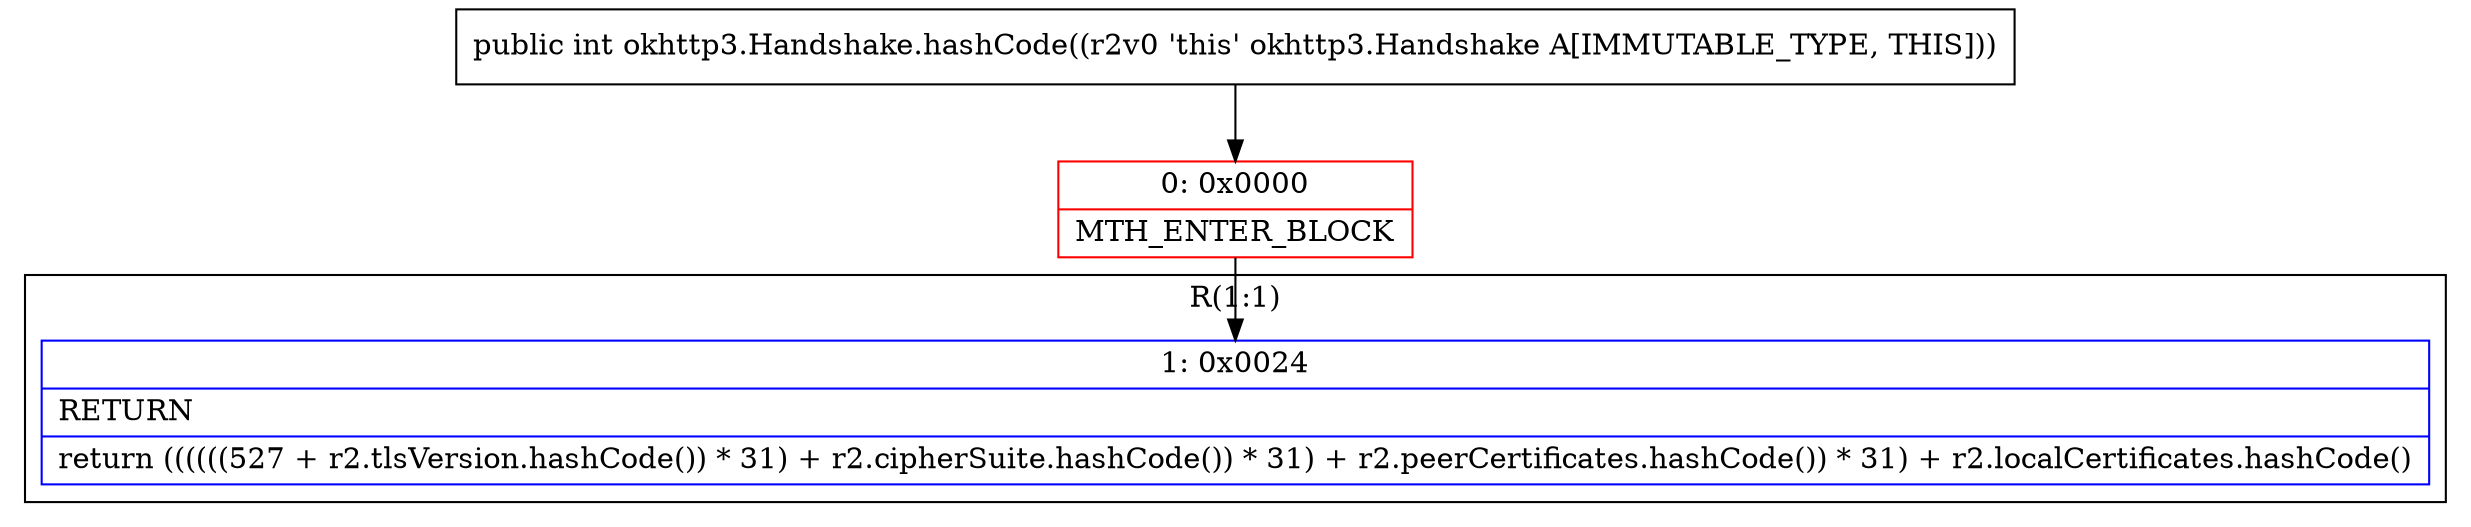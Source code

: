 digraph "CFG forokhttp3.Handshake.hashCode()I" {
subgraph cluster_Region_395654811 {
label = "R(1:1)";
node [shape=record,color=blue];
Node_1 [shape=record,label="{1\:\ 0x0024|RETURN\l|return ((((((527 + r2.tlsVersion.hashCode()) * 31) + r2.cipherSuite.hashCode()) * 31) + r2.peerCertificates.hashCode()) * 31) + r2.localCertificates.hashCode()\l}"];
}
Node_0 [shape=record,color=red,label="{0\:\ 0x0000|MTH_ENTER_BLOCK\l}"];
MethodNode[shape=record,label="{public int okhttp3.Handshake.hashCode((r2v0 'this' okhttp3.Handshake A[IMMUTABLE_TYPE, THIS])) }"];
MethodNode -> Node_0;
Node_0 -> Node_1;
}

